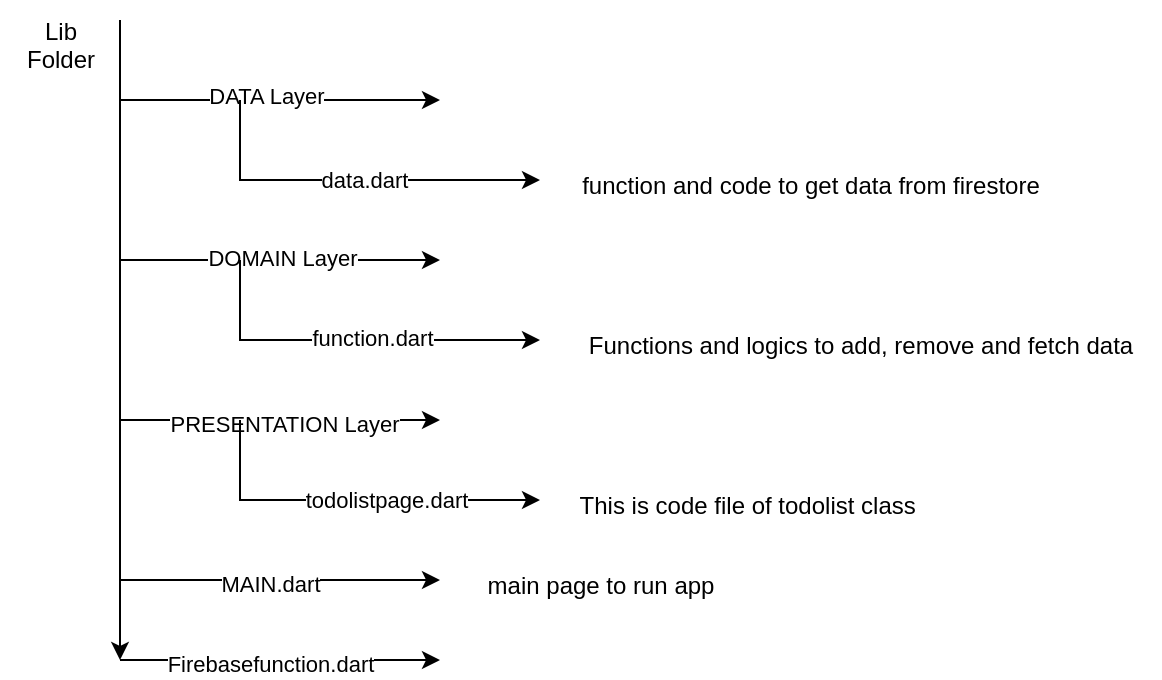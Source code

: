 <mxfile version="24.9.1">
  <diagram name="Page-1" id="EvMbqnorJinIGWT03w3s">
    <mxGraphModel dx="819" dy="380" grid="1" gridSize="10" guides="1" tooltips="1" connect="1" arrows="1" fold="1" page="1" pageScale="1" pageWidth="850" pageHeight="1100" math="0" shadow="0">
      <root>
        <mxCell id="0" />
        <mxCell id="1" parent="0" />
        <mxCell id="mT7XLK6J2cOscqD0_ks6-3" value="" style="endArrow=classic;html=1;rounded=0;" edge="1" parent="1">
          <mxGeometry width="50" height="50" relative="1" as="geometry">
            <mxPoint x="240" y="200" as="sourcePoint" />
            <mxPoint x="240" y="520" as="targetPoint" />
          </mxGeometry>
        </mxCell>
        <mxCell id="mT7XLK6J2cOscqD0_ks6-5" value="" style="endArrow=classic;html=1;rounded=0;" edge="1" parent="1">
          <mxGeometry width="50" height="50" relative="1" as="geometry">
            <mxPoint x="240" y="240" as="sourcePoint" />
            <mxPoint x="400" y="240" as="targetPoint" />
          </mxGeometry>
        </mxCell>
        <mxCell id="mT7XLK6J2cOscqD0_ks6-12" value="DATA Layer" style="edgeLabel;html=1;align=center;verticalAlign=middle;resizable=0;points=[];" vertex="1" connectable="0" parent="mT7XLK6J2cOscqD0_ks6-5">
          <mxGeometry x="-0.089" y="2" relative="1" as="geometry">
            <mxPoint as="offset" />
          </mxGeometry>
        </mxCell>
        <mxCell id="mT7XLK6J2cOscqD0_ks6-6" value="" style="endArrow=classic;html=1;rounded=0;" edge="1" parent="1">
          <mxGeometry width="50" height="50" relative="1" as="geometry">
            <mxPoint x="240" y="320" as="sourcePoint" />
            <mxPoint x="400" y="320" as="targetPoint" />
          </mxGeometry>
        </mxCell>
        <mxCell id="mT7XLK6J2cOscqD0_ks6-13" value="DOMAIN Layer" style="edgeLabel;html=1;align=center;verticalAlign=middle;resizable=0;points=[];" vertex="1" connectable="0" parent="mT7XLK6J2cOscqD0_ks6-6">
          <mxGeometry x="0.011" y="1" relative="1" as="geometry">
            <mxPoint as="offset" />
          </mxGeometry>
        </mxCell>
        <mxCell id="mT7XLK6J2cOscqD0_ks6-7" value="" style="endArrow=classic;html=1;rounded=0;" edge="1" parent="1">
          <mxGeometry width="50" height="50" relative="1" as="geometry">
            <mxPoint x="240" y="400" as="sourcePoint" />
            <mxPoint x="400" y="400" as="targetPoint" />
          </mxGeometry>
        </mxCell>
        <mxCell id="mT7XLK6J2cOscqD0_ks6-14" value="Text" style="edgeLabel;html=1;align=center;verticalAlign=middle;resizable=0;points=[];" vertex="1" connectable="0" parent="mT7XLK6J2cOscqD0_ks6-7">
          <mxGeometry x="0.039" y="-1" relative="1" as="geometry">
            <mxPoint as="offset" />
          </mxGeometry>
        </mxCell>
        <mxCell id="mT7XLK6J2cOscqD0_ks6-15" value="PRESENTATION Layer" style="edgeLabel;html=1;align=center;verticalAlign=middle;resizable=0;points=[];" vertex="1" connectable="0" parent="mT7XLK6J2cOscqD0_ks6-7">
          <mxGeometry x="0.025" y="-2" relative="1" as="geometry">
            <mxPoint as="offset" />
          </mxGeometry>
        </mxCell>
        <mxCell id="mT7XLK6J2cOscqD0_ks6-8" value="" style="endArrow=classic;html=1;rounded=0;" edge="1" parent="1">
          <mxGeometry width="50" height="50" relative="1" as="geometry">
            <mxPoint x="240" y="480" as="sourcePoint" />
            <mxPoint x="400" y="480" as="targetPoint" />
          </mxGeometry>
        </mxCell>
        <mxCell id="mT7XLK6J2cOscqD0_ks6-16" value="MAIN.dart" style="edgeLabel;html=1;align=center;verticalAlign=middle;resizable=0;points=[];" vertex="1" connectable="0" parent="mT7XLK6J2cOscqD0_ks6-8">
          <mxGeometry x="-0.061" y="-2" relative="1" as="geometry">
            <mxPoint as="offset" />
          </mxGeometry>
        </mxCell>
        <mxCell id="mT7XLK6J2cOscqD0_ks6-9" value="Lib&lt;br&gt;Folder&lt;div&gt;&lt;br&gt;&lt;/div&gt;" style="text;html=1;align=center;verticalAlign=middle;resizable=0;points=[];autosize=1;strokeColor=none;fillColor=none;" vertex="1" parent="1">
          <mxGeometry x="180" y="190" width="60" height="60" as="geometry" />
        </mxCell>
        <mxCell id="mT7XLK6J2cOscqD0_ks6-27" value="" style="edgeStyle=none;orthogonalLoop=1;jettySize=auto;html=1;rounded=0;" edge="1" parent="1">
          <mxGeometry width="80" relative="1" as="geometry">
            <mxPoint x="300" y="240" as="sourcePoint" />
            <mxPoint x="450" y="280" as="targetPoint" />
            <Array as="points">
              <mxPoint x="300" y="280" />
            </Array>
          </mxGeometry>
        </mxCell>
        <mxCell id="mT7XLK6J2cOscqD0_ks6-31" value="data.dart" style="edgeLabel;html=1;align=center;verticalAlign=middle;resizable=0;points=[];" vertex="1" connectable="0" parent="mT7XLK6J2cOscqD0_ks6-27">
          <mxGeometry x="0.069" relative="1" as="geometry">
            <mxPoint as="offset" />
          </mxGeometry>
        </mxCell>
        <mxCell id="mT7XLK6J2cOscqD0_ks6-29" value="" style="edgeStyle=none;orthogonalLoop=1;jettySize=auto;html=1;rounded=0;" edge="1" parent="1">
          <mxGeometry width="80" relative="1" as="geometry">
            <mxPoint x="300" y="320" as="sourcePoint" />
            <mxPoint x="450" y="360" as="targetPoint" />
            <Array as="points">
              <mxPoint x="300" y="360" />
            </Array>
          </mxGeometry>
        </mxCell>
        <mxCell id="mT7XLK6J2cOscqD0_ks6-33" value="function.dart" style="edgeLabel;html=1;align=center;verticalAlign=middle;resizable=0;points=[];" vertex="1" connectable="0" parent="mT7XLK6J2cOscqD0_ks6-29">
          <mxGeometry x="0.111" y="1" relative="1" as="geometry">
            <mxPoint as="offset" />
          </mxGeometry>
        </mxCell>
        <mxCell id="mT7XLK6J2cOscqD0_ks6-30" value="" style="edgeStyle=none;orthogonalLoop=1;jettySize=auto;html=1;rounded=0;" edge="1" parent="1">
          <mxGeometry width="80" relative="1" as="geometry">
            <mxPoint x="300" y="400" as="sourcePoint" />
            <mxPoint x="450" y="440" as="targetPoint" />
            <Array as="points">
              <mxPoint x="300" y="440" />
            </Array>
          </mxGeometry>
        </mxCell>
        <mxCell id="mT7XLK6J2cOscqD0_ks6-34" value="todolistpage.dart" style="edgeLabel;html=1;align=center;verticalAlign=middle;resizable=0;points=[];" vertex="1" connectable="0" parent="mT7XLK6J2cOscqD0_ks6-30">
          <mxGeometry x="0.19" relative="1" as="geometry">
            <mxPoint as="offset" />
          </mxGeometry>
        </mxCell>
        <mxCell id="mT7XLK6J2cOscqD0_ks6-35" value="" style="endArrow=classic;html=1;rounded=0;" edge="1" parent="1">
          <mxGeometry width="50" height="50" relative="1" as="geometry">
            <mxPoint x="240" y="520" as="sourcePoint" />
            <mxPoint x="400" y="520" as="targetPoint" />
          </mxGeometry>
        </mxCell>
        <mxCell id="mT7XLK6J2cOscqD0_ks6-36" value="Firebasefunction.dart" style="edgeLabel;html=1;align=center;verticalAlign=middle;resizable=0;points=[];" vertex="1" connectable="0" parent="mT7XLK6J2cOscqD0_ks6-35">
          <mxGeometry x="-0.061" y="-2" relative="1" as="geometry">
            <mxPoint as="offset" />
          </mxGeometry>
        </mxCell>
        <mxCell id="mT7XLK6J2cOscqD0_ks6-38" value="This is code file of todolist class&amp;nbsp;" style="text;html=1;align=center;verticalAlign=middle;resizable=0;points=[];autosize=1;strokeColor=none;fillColor=none;" vertex="1" parent="1">
          <mxGeometry x="460" y="428" width="190" height="30" as="geometry" />
        </mxCell>
        <mxCell id="mT7XLK6J2cOscqD0_ks6-40" value="Functions and logics to add, remove and fetch data" style="text;html=1;align=center;verticalAlign=middle;resizable=0;points=[];autosize=1;strokeColor=none;fillColor=none;" vertex="1" parent="1">
          <mxGeometry x="460" y="348" width="300" height="30" as="geometry" />
        </mxCell>
        <mxCell id="mT7XLK6J2cOscqD0_ks6-41" value="function and code to get data from firestore" style="text;html=1;align=center;verticalAlign=middle;resizable=0;points=[];autosize=1;strokeColor=none;fillColor=none;" vertex="1" parent="1">
          <mxGeometry x="460" y="268" width="250" height="30" as="geometry" />
        </mxCell>
        <mxCell id="mT7XLK6J2cOscqD0_ks6-42" value="main page to run app" style="text;html=1;align=center;verticalAlign=middle;resizable=0;points=[];autosize=1;strokeColor=none;fillColor=none;" vertex="1" parent="1">
          <mxGeometry x="410" y="468" width="140" height="30" as="geometry" />
        </mxCell>
      </root>
    </mxGraphModel>
  </diagram>
</mxfile>

